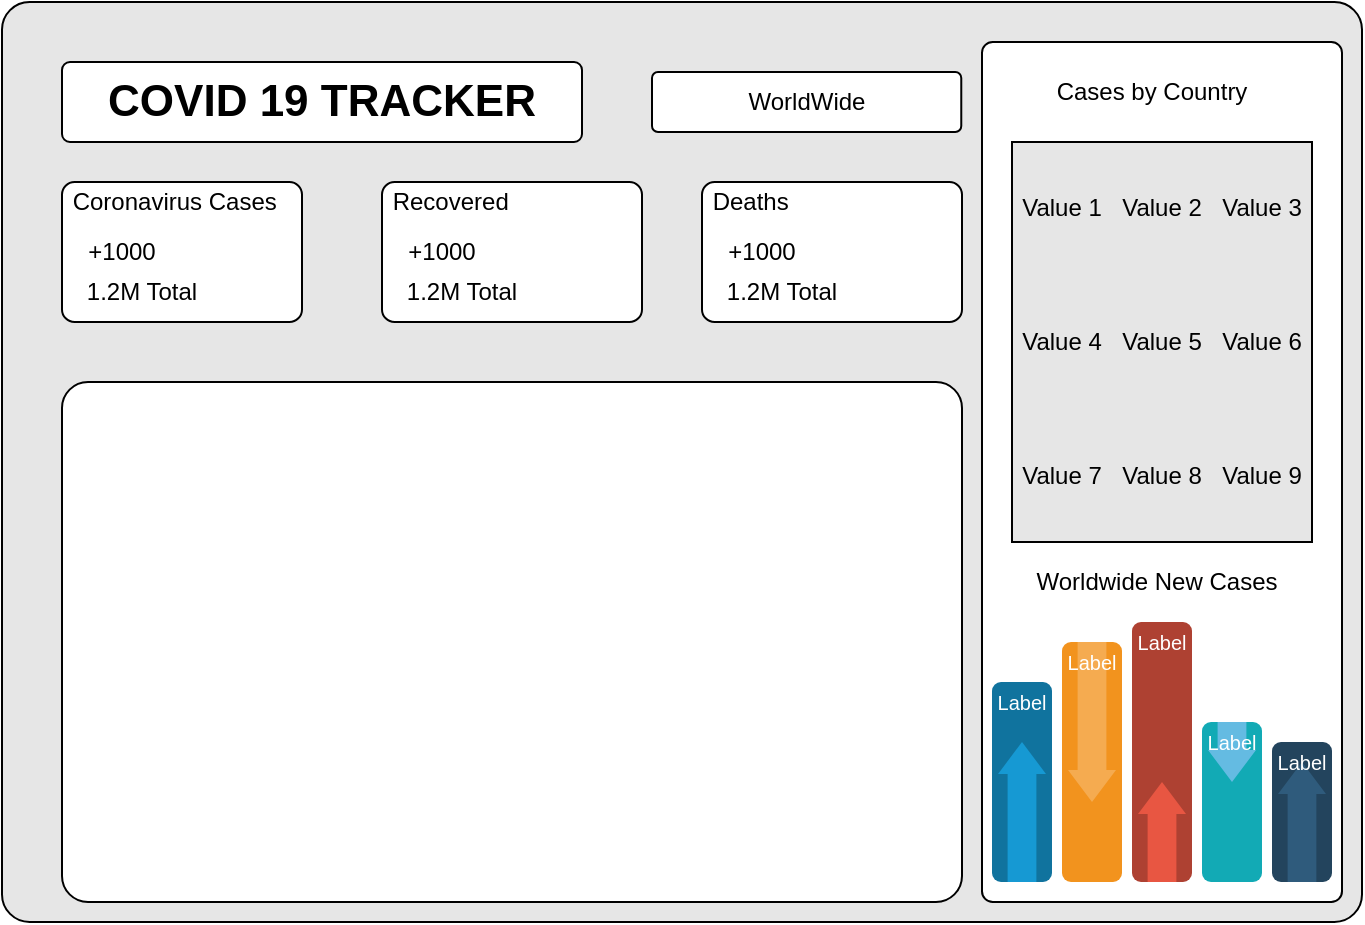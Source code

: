 <mxfile version="13.9.3" type="github">
  <diagram id="Me5RvTQH1GhNZqUtPxaJ" name="Page-1">
    <mxGraphModel dx="866" dy="1626" grid="1" gridSize="10" guides="1" tooltips="1" connect="1" arrows="1" fold="1" page="1" pageScale="1" pageWidth="850" pageHeight="1100" math="0" shadow="0">
      <root>
        <mxCell id="0" />
        <mxCell id="1" parent="0" />
        <mxCell id="xlySF7DcrpDDtVsnA7wV-1" value="" style="rounded=1;whiteSpace=wrap;html=1;arcSize=3;fillColor=#E6E6E6;" vertex="1" parent="1">
          <mxGeometry y="-10" width="680" height="460" as="geometry" />
        </mxCell>
        <mxCell id="xlySF7DcrpDDtVsnA7wV-2" value="&lt;font size=&quot;1&quot;&gt;&lt;b style=&quot;font-size: 22px&quot;&gt;COVID 19 TRACKER&lt;/b&gt;&lt;/font&gt;" style="rounded=1;whiteSpace=wrap;html=1;arcSize=10;align=center;" vertex="1" parent="1">
          <mxGeometry x="30" y="20" width="260" height="40" as="geometry" />
        </mxCell>
        <mxCell id="xlySF7DcrpDDtVsnA7wV-16" value="" style="shape=rect;strokeColor=none;fillColor=none;strokeWidth=1;rounded=1;shadow=0;sketch=0;" vertex="1" parent="1">
          <mxGeometry x="320" y="20" width="180" height="40" as="geometry" />
        </mxCell>
        <mxCell id="xlySF7DcrpDDtVsnA7wV-17" value="WorldWide" style="html=1;strokeWidth=1;shadow=0;dashed=0;shape=mxgraph.ios7ui.marginRect;rx=3;ry=3;rectMargin=5;labelBorderColor=none;" vertex="1" parent="xlySF7DcrpDDtVsnA7wV-16">
          <mxGeometry width="164.634" height="40" as="geometry" />
        </mxCell>
        <mxCell id="xlySF7DcrpDDtVsnA7wV-19" value="" style="rounded=1;whiteSpace=wrap;html=1;shadow=0;sketch=0;strokeWidth=1;arcSize=9;fillColor=#FFFFFF;" vertex="1" parent="1">
          <mxGeometry x="30" y="80" width="120" height="70" as="geometry" />
        </mxCell>
        <mxCell id="xlySF7DcrpDDtVsnA7wV-20" value="&amp;nbsp;Coronavirus Cases" style="text;html=1;strokeColor=none;fillColor=none;align=left;verticalAlign=middle;whiteSpace=wrap;rounded=0;shadow=0;sketch=0;" vertex="1" parent="1">
          <mxGeometry x="30" y="80" width="120" height="20" as="geometry" />
        </mxCell>
        <mxCell id="xlySF7DcrpDDtVsnA7wV-22" value="1.2M Total" style="text;html=1;strokeColor=none;fillColor=none;align=center;verticalAlign=middle;whiteSpace=wrap;rounded=0;shadow=0;sketch=0;" vertex="1" parent="1">
          <mxGeometry x="35" y="125" width="70" height="20" as="geometry" />
        </mxCell>
        <mxCell id="xlySF7DcrpDDtVsnA7wV-23" value="+1000" style="text;html=1;strokeColor=none;fillColor=none;align=center;verticalAlign=middle;whiteSpace=wrap;rounded=0;shadow=0;sketch=0;" vertex="1" parent="1">
          <mxGeometry x="40" y="105" width="40" height="20" as="geometry" />
        </mxCell>
        <mxCell id="xlySF7DcrpDDtVsnA7wV-24" value="" style="rounded=1;whiteSpace=wrap;html=1;shadow=0;sketch=0;strokeWidth=1;arcSize=9;fillColor=#FFFFFF;" vertex="1" parent="1">
          <mxGeometry x="190" y="80" width="130" height="70" as="geometry" />
        </mxCell>
        <mxCell id="xlySF7DcrpDDtVsnA7wV-25" value="&amp;nbsp;Recovered" style="text;html=1;strokeColor=none;fillColor=none;align=left;verticalAlign=middle;whiteSpace=wrap;rounded=0;shadow=0;sketch=0;" vertex="1" parent="1">
          <mxGeometry x="190" y="80" width="120" height="20" as="geometry" />
        </mxCell>
        <mxCell id="xlySF7DcrpDDtVsnA7wV-26" value="1.2M Total" style="text;html=1;strokeColor=none;fillColor=none;align=center;verticalAlign=middle;whiteSpace=wrap;rounded=0;shadow=0;sketch=0;" vertex="1" parent="1">
          <mxGeometry x="195" y="125" width="70" height="20" as="geometry" />
        </mxCell>
        <mxCell id="xlySF7DcrpDDtVsnA7wV-27" value="+1000" style="text;html=1;strokeColor=none;fillColor=none;align=center;verticalAlign=middle;whiteSpace=wrap;rounded=0;shadow=0;sketch=0;" vertex="1" parent="1">
          <mxGeometry x="200" y="105" width="40" height="20" as="geometry" />
        </mxCell>
        <mxCell id="xlySF7DcrpDDtVsnA7wV-28" value="" style="rounded=1;whiteSpace=wrap;html=1;shadow=0;sketch=0;strokeWidth=1;arcSize=9;fillColor=#FFFFFF;" vertex="1" parent="1">
          <mxGeometry x="350" y="80" width="130" height="70" as="geometry" />
        </mxCell>
        <mxCell id="xlySF7DcrpDDtVsnA7wV-29" value="&amp;nbsp;Deaths" style="text;html=1;strokeColor=none;fillColor=none;align=left;verticalAlign=middle;whiteSpace=wrap;rounded=0;shadow=0;sketch=0;" vertex="1" parent="1">
          <mxGeometry x="350" y="80" width="120" height="20" as="geometry" />
        </mxCell>
        <mxCell id="xlySF7DcrpDDtVsnA7wV-30" value="1.2M Total" style="text;html=1;strokeColor=none;fillColor=none;align=center;verticalAlign=middle;whiteSpace=wrap;rounded=0;shadow=0;sketch=0;" vertex="1" parent="1">
          <mxGeometry x="355" y="125" width="70" height="20" as="geometry" />
        </mxCell>
        <mxCell id="xlySF7DcrpDDtVsnA7wV-31" value="+1000" style="text;html=1;strokeColor=none;fillColor=none;align=center;verticalAlign=middle;whiteSpace=wrap;rounded=0;shadow=0;sketch=0;" vertex="1" parent="1">
          <mxGeometry x="360" y="105" width="40" height="20" as="geometry" />
        </mxCell>
        <mxCell id="xlySF7DcrpDDtVsnA7wV-33" value="" style="rounded=1;whiteSpace=wrap;html=1;shadow=0;sketch=0;strokeWidth=1;align=left;arcSize=5;fillColor=#FFFFFF;" vertex="1" parent="1">
          <mxGeometry x="30" y="180" width="450" height="260" as="geometry" />
        </mxCell>
        <mxCell id="xlySF7DcrpDDtVsnA7wV-34" value="" style="shape=image;html=1;verticalAlign=top;verticalLabelPosition=bottom;labelBackgroundColor=#ffffff;imageAspect=0;aspect=fixed;image=https://cdn2.iconfinder.com/data/icons/social-media-2304/64/03-google_map-128.png;rounded=1;shadow=0;sketch=0;strokeWidth=1;fillColor=#E6E6E6;align=left;" vertex="1" parent="1">
          <mxGeometry x="160" y="215" width="195" height="195" as="geometry" />
        </mxCell>
        <mxCell id="xlySF7DcrpDDtVsnA7wV-35" value="" style="rounded=1;whiteSpace=wrap;html=1;shadow=0;sketch=0;strokeWidth=1;align=left;arcSize=3;fillColor=#FFFFFF;" vertex="1" parent="1">
          <mxGeometry x="490" y="10" width="180" height="430" as="geometry" />
        </mxCell>
        <mxCell id="xlySF7DcrpDDtVsnA7wV-36" value="Cases by Country" style="text;html=1;strokeColor=none;fillColor=none;align=center;verticalAlign=middle;whiteSpace=wrap;rounded=0;shadow=0;sketch=0;" vertex="1" parent="1">
          <mxGeometry x="520" y="20" width="110" height="30" as="geometry" />
        </mxCell>
        <mxCell id="xlySF7DcrpDDtVsnA7wV-37" value="" style="shape=table;html=1;whiteSpace=wrap;startSize=0;container=1;collapsible=0;childLayout=tableLayout;columnLines=0;rowLines=0;rounded=1;shadow=0;sketch=0;strokeWidth=1;fillColor=#E6E6E6;align=left;arcSize=3;" vertex="1" parent="1">
          <mxGeometry x="505" y="60" width="150" height="200" as="geometry" />
        </mxCell>
        <mxCell id="xlySF7DcrpDDtVsnA7wV-38" value="" style="shape=partialRectangle;html=1;whiteSpace=wrap;collapsible=0;dropTarget=0;pointerEvents=0;fillColor=none;top=0;left=0;bottom=0;right=0;points=[[0,0.5],[1,0.5]];portConstraint=eastwest;" vertex="1" parent="xlySF7DcrpDDtVsnA7wV-37">
          <mxGeometry width="150" height="66" as="geometry" />
        </mxCell>
        <mxCell id="xlySF7DcrpDDtVsnA7wV-39" value="Value 1" style="shape=partialRectangle;html=1;whiteSpace=wrap;connectable=0;fillColor=none;top=0;left=0;bottom=0;right=0;overflow=hidden;" vertex="1" parent="xlySF7DcrpDDtVsnA7wV-38">
          <mxGeometry width="50" height="66" as="geometry" />
        </mxCell>
        <mxCell id="xlySF7DcrpDDtVsnA7wV-40" value="Value 2" style="shape=partialRectangle;html=1;whiteSpace=wrap;connectable=0;fillColor=none;top=0;left=0;bottom=0;right=0;overflow=hidden;" vertex="1" parent="xlySF7DcrpDDtVsnA7wV-38">
          <mxGeometry x="50" width="50" height="66" as="geometry" />
        </mxCell>
        <mxCell id="xlySF7DcrpDDtVsnA7wV-41" value="Value 3" style="shape=partialRectangle;html=1;whiteSpace=wrap;connectable=0;fillColor=none;top=0;left=0;bottom=0;right=0;overflow=hidden;" vertex="1" parent="xlySF7DcrpDDtVsnA7wV-38">
          <mxGeometry x="100" width="50" height="66" as="geometry" />
        </mxCell>
        <mxCell id="xlySF7DcrpDDtVsnA7wV-42" value="" style="shape=partialRectangle;html=1;whiteSpace=wrap;collapsible=0;dropTarget=0;pointerEvents=0;fillColor=none;top=0;left=0;bottom=0;right=0;points=[[0,0.5],[1,0.5]];portConstraint=eastwest;" vertex="1" parent="xlySF7DcrpDDtVsnA7wV-37">
          <mxGeometry y="66" width="150" height="68" as="geometry" />
        </mxCell>
        <mxCell id="xlySF7DcrpDDtVsnA7wV-43" value="Value 4" style="shape=partialRectangle;html=1;whiteSpace=wrap;connectable=0;fillColor=none;top=0;left=0;bottom=0;right=0;overflow=hidden;" vertex="1" parent="xlySF7DcrpDDtVsnA7wV-42">
          <mxGeometry width="50" height="68" as="geometry" />
        </mxCell>
        <mxCell id="xlySF7DcrpDDtVsnA7wV-44" value="Value 5" style="shape=partialRectangle;html=1;whiteSpace=wrap;connectable=0;fillColor=none;top=0;left=0;bottom=0;right=0;overflow=hidden;" vertex="1" parent="xlySF7DcrpDDtVsnA7wV-42">
          <mxGeometry x="50" width="50" height="68" as="geometry" />
        </mxCell>
        <mxCell id="xlySF7DcrpDDtVsnA7wV-45" value="Value 6" style="shape=partialRectangle;html=1;whiteSpace=wrap;connectable=0;fillColor=none;top=0;left=0;bottom=0;right=0;overflow=hidden;" vertex="1" parent="xlySF7DcrpDDtVsnA7wV-42">
          <mxGeometry x="100" width="50" height="68" as="geometry" />
        </mxCell>
        <mxCell id="xlySF7DcrpDDtVsnA7wV-46" value="" style="shape=partialRectangle;html=1;whiteSpace=wrap;collapsible=0;dropTarget=0;pointerEvents=0;fillColor=none;top=0;left=0;bottom=0;right=0;points=[[0,0.5],[1,0.5]];portConstraint=eastwest;" vertex="1" parent="xlySF7DcrpDDtVsnA7wV-37">
          <mxGeometry y="134" width="150" height="66" as="geometry" />
        </mxCell>
        <mxCell id="xlySF7DcrpDDtVsnA7wV-47" value="Value 7" style="shape=partialRectangle;html=1;whiteSpace=wrap;connectable=0;fillColor=none;top=0;left=0;bottom=0;right=0;overflow=hidden;" vertex="1" parent="xlySF7DcrpDDtVsnA7wV-46">
          <mxGeometry width="50" height="66" as="geometry" />
        </mxCell>
        <mxCell id="xlySF7DcrpDDtVsnA7wV-48" value="Value 8" style="shape=partialRectangle;html=1;whiteSpace=wrap;connectable=0;fillColor=none;top=0;left=0;bottom=0;right=0;overflow=hidden;" vertex="1" parent="xlySF7DcrpDDtVsnA7wV-46">
          <mxGeometry x="50" width="50" height="66" as="geometry" />
        </mxCell>
        <mxCell id="xlySF7DcrpDDtVsnA7wV-49" value="Value 9" style="shape=partialRectangle;html=1;whiteSpace=wrap;connectable=0;fillColor=none;top=0;left=0;bottom=0;right=0;overflow=hidden;" vertex="1" parent="xlySF7DcrpDDtVsnA7wV-46">
          <mxGeometry x="100" width="50" height="66" as="geometry" />
        </mxCell>
        <mxCell id="xlySF7DcrpDDtVsnA7wV-50" value="" style="fillColor=#10739E;strokeColor=none;rounded=1;shadow=0;sketch=0;align=left;" vertex="1" parent="1">
          <mxGeometry x="495" y="330" width="30" height="100" as="geometry" />
        </mxCell>
        <mxCell id="xlySF7DcrpDDtVsnA7wV-51" value="" style="shape=mxgraph.arrows2.arrow;dy=0.4;dx=16;notch=0;direction=north;fillColor=#1699D3;strokeColor=none;" vertex="1" parent="xlySF7DcrpDDtVsnA7wV-50">
          <mxGeometry x="3" y="30" width="24" height="70" as="geometry" />
        </mxCell>
        <mxCell id="xlySF7DcrpDDtVsnA7wV-52" value="Label" style="text;html=1;align=center;verticalAlign=middle;whiteSpace=wrap;fontColor=#FFFFFF;fontSize=10;" vertex="1" parent="xlySF7DcrpDDtVsnA7wV-50">
          <mxGeometry width="30" height="20" as="geometry" />
        </mxCell>
        <mxCell id="xlySF7DcrpDDtVsnA7wV-53" value="" style="fillColor=#F2931E;strokeColor=none;rounded=1;shadow=0;sketch=0;align=left;" vertex="1" parent="1">
          <mxGeometry x="530" y="310" width="30" height="120" as="geometry" />
        </mxCell>
        <mxCell id="xlySF7DcrpDDtVsnA7wV-54" value="" style="shape=mxgraph.arrows2.arrow;dy=0.4;dx=16;notch=0;direction=south;fillColor=#F5AB50;strokeColor=none;" vertex="1" parent="xlySF7DcrpDDtVsnA7wV-53">
          <mxGeometry x="3" width="24" height="80" as="geometry" />
        </mxCell>
        <mxCell id="xlySF7DcrpDDtVsnA7wV-55" value="Label" style="text;html=1;align=center;verticalAlign=middle;whiteSpace=wrap;fontColor=#FFFFFF;fontSize=10;" vertex="1" parent="xlySF7DcrpDDtVsnA7wV-53">
          <mxGeometry width="30" height="20" as="geometry" />
        </mxCell>
        <mxCell id="xlySF7DcrpDDtVsnA7wV-56" value="" style="fillColor=#AE4132;strokeColor=none;rounded=1;shadow=0;sketch=0;align=left;" vertex="1" parent="1">
          <mxGeometry x="565" y="300" width="30" height="130" as="geometry" />
        </mxCell>
        <mxCell id="xlySF7DcrpDDtVsnA7wV-57" value="" style="shape=mxgraph.arrows2.arrow;dy=0.4;dx=16;notch=0;direction=north;fillColor=#E85642;strokeColor=none;" vertex="1" parent="xlySF7DcrpDDtVsnA7wV-56">
          <mxGeometry x="3" y="80" width="24" height="50" as="geometry" />
        </mxCell>
        <mxCell id="xlySF7DcrpDDtVsnA7wV-58" value="Label" style="text;html=1;align=center;verticalAlign=middle;whiteSpace=wrap;fontColor=#FFFFFF;fontSize=10;" vertex="1" parent="xlySF7DcrpDDtVsnA7wV-56">
          <mxGeometry width="30" height="20" as="geometry" />
        </mxCell>
        <mxCell id="xlySF7DcrpDDtVsnA7wV-59" value="" style="fillColor=#12AAB5;strokeColor=none;rounded=1;shadow=0;sketch=0;align=left;" vertex="1" parent="1">
          <mxGeometry x="600" y="350" width="30" height="80" as="geometry" />
        </mxCell>
        <mxCell id="xlySF7DcrpDDtVsnA7wV-60" value="" style="shape=mxgraph.arrows2.arrow;dy=0.4;dx=16;notch=0;direction=south;fillColor=#64BBE2;strokeColor=none;" vertex="1" parent="xlySF7DcrpDDtVsnA7wV-59">
          <mxGeometry x="3" width="24" height="30" as="geometry" />
        </mxCell>
        <mxCell id="xlySF7DcrpDDtVsnA7wV-61" value="Label" style="text;html=1;align=center;verticalAlign=middle;whiteSpace=wrap;fontColor=#FFFFFF;fontSize=10;" vertex="1" parent="xlySF7DcrpDDtVsnA7wV-59">
          <mxGeometry width="30" height="20" as="geometry" />
        </mxCell>
        <mxCell id="xlySF7DcrpDDtVsnA7wV-62" value="" style="fillColor=#23445D;strokeColor=none;rounded=1;shadow=0;sketch=0;align=left;" vertex="1" parent="1">
          <mxGeometry x="635" y="360" width="30" height="70" as="geometry" />
        </mxCell>
        <mxCell id="xlySF7DcrpDDtVsnA7wV-63" value="" style="shape=mxgraph.arrows2.arrow;dy=0.4;dx=16;notch=0;direction=north;fillColor=#2F5B7C;strokeColor=none;" vertex="1" parent="xlySF7DcrpDDtVsnA7wV-62">
          <mxGeometry x="3" y="10" width="24" height="60" as="geometry" />
        </mxCell>
        <mxCell id="xlySF7DcrpDDtVsnA7wV-64" value="Label" style="text;html=1;align=center;verticalAlign=middle;whiteSpace=wrap;fontColor=#FFFFFF;fontSize=10;" vertex="1" parent="xlySF7DcrpDDtVsnA7wV-62">
          <mxGeometry width="30" height="20" as="geometry" />
        </mxCell>
        <mxCell id="xlySF7DcrpDDtVsnA7wV-65" value="Worldwide New Cases" style="text;html=1;strokeColor=none;fillColor=none;align=center;verticalAlign=middle;whiteSpace=wrap;rounded=0;shadow=0;sketch=0;" vertex="1" parent="1">
          <mxGeometry x="505" y="270" width="145" height="20" as="geometry" />
        </mxCell>
      </root>
    </mxGraphModel>
  </diagram>
</mxfile>
